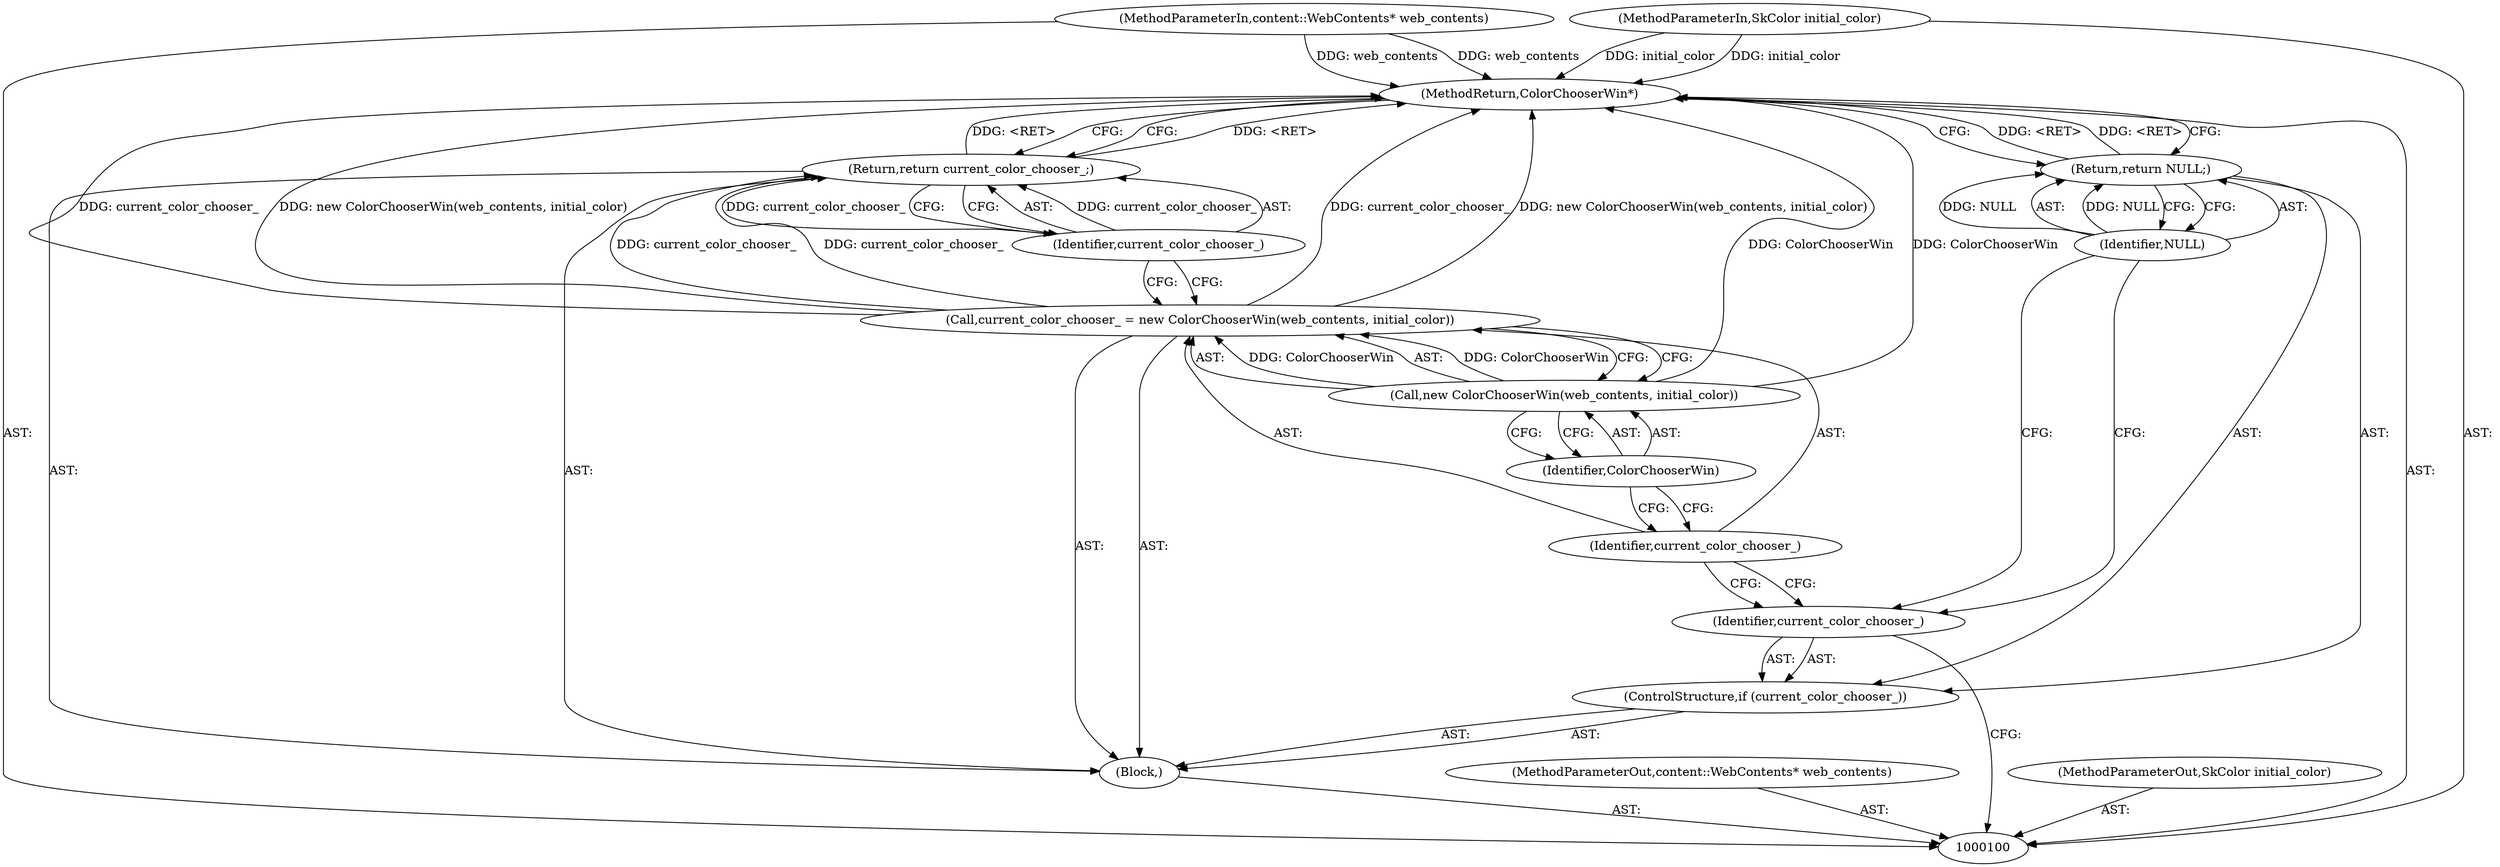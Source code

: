 digraph "0_Chrome_820957a3386e960334be3b93b48636e749d38ea3" {
"1000114" [label="(MethodReturn,ColorChooserWin*)"];
"1000101" [label="(MethodParameterIn,content::WebContents* web_contents)"];
"1000130" [label="(MethodParameterOut,content::WebContents* web_contents)"];
"1000102" [label="(MethodParameterIn,SkColor initial_color)"];
"1000131" [label="(MethodParameterOut,SkColor initial_color)"];
"1000103" [label="(Block,)"];
"1000104" [label="(ControlStructure,if (current_color_chooser_))"];
"1000105" [label="(Identifier,current_color_chooser_)"];
"1000107" [label="(Identifier,NULL)"];
"1000106" [label="(Return,return NULL;)"];
"1000108" [label="(Call,current_color_chooser_ = new ColorChooserWin(web_contents, initial_color))"];
"1000109" [label="(Identifier,current_color_chooser_)"];
"1000110" [label="(Call,new ColorChooserWin(web_contents, initial_color))"];
"1000111" [label="(Identifier,ColorChooserWin)"];
"1000113" [label="(Identifier,current_color_chooser_)"];
"1000112" [label="(Return,return current_color_chooser_;)"];
"1000114" -> "1000100"  [label="AST: "];
"1000114" -> "1000106"  [label="CFG: "];
"1000114" -> "1000112"  [label="CFG: "];
"1000112" -> "1000114"  [label="DDG: <RET>"];
"1000106" -> "1000114"  [label="DDG: <RET>"];
"1000102" -> "1000114"  [label="DDG: initial_color"];
"1000110" -> "1000114"  [label="DDG: ColorChooserWin"];
"1000108" -> "1000114"  [label="DDG: current_color_chooser_"];
"1000108" -> "1000114"  [label="DDG: new ColorChooserWin(web_contents, initial_color)"];
"1000101" -> "1000114"  [label="DDG: web_contents"];
"1000101" -> "1000100"  [label="AST: "];
"1000101" -> "1000114"  [label="DDG: web_contents"];
"1000130" -> "1000100"  [label="AST: "];
"1000102" -> "1000100"  [label="AST: "];
"1000102" -> "1000114"  [label="DDG: initial_color"];
"1000131" -> "1000100"  [label="AST: "];
"1000103" -> "1000100"  [label="AST: "];
"1000104" -> "1000103"  [label="AST: "];
"1000108" -> "1000103"  [label="AST: "];
"1000112" -> "1000103"  [label="AST: "];
"1000104" -> "1000103"  [label="AST: "];
"1000105" -> "1000104"  [label="AST: "];
"1000106" -> "1000104"  [label="AST: "];
"1000105" -> "1000104"  [label="AST: "];
"1000105" -> "1000100"  [label="CFG: "];
"1000107" -> "1000105"  [label="CFG: "];
"1000109" -> "1000105"  [label="CFG: "];
"1000107" -> "1000106"  [label="AST: "];
"1000107" -> "1000105"  [label="CFG: "];
"1000106" -> "1000107"  [label="CFG: "];
"1000107" -> "1000106"  [label="DDG: NULL"];
"1000106" -> "1000104"  [label="AST: "];
"1000106" -> "1000107"  [label="CFG: "];
"1000107" -> "1000106"  [label="AST: "];
"1000114" -> "1000106"  [label="CFG: "];
"1000106" -> "1000114"  [label="DDG: <RET>"];
"1000107" -> "1000106"  [label="DDG: NULL"];
"1000108" -> "1000103"  [label="AST: "];
"1000108" -> "1000110"  [label="CFG: "];
"1000109" -> "1000108"  [label="AST: "];
"1000110" -> "1000108"  [label="AST: "];
"1000113" -> "1000108"  [label="CFG: "];
"1000108" -> "1000114"  [label="DDG: current_color_chooser_"];
"1000108" -> "1000114"  [label="DDG: new ColorChooserWin(web_contents, initial_color)"];
"1000110" -> "1000108"  [label="DDG: ColorChooserWin"];
"1000108" -> "1000112"  [label="DDG: current_color_chooser_"];
"1000109" -> "1000108"  [label="AST: "];
"1000109" -> "1000105"  [label="CFG: "];
"1000111" -> "1000109"  [label="CFG: "];
"1000110" -> "1000108"  [label="AST: "];
"1000110" -> "1000111"  [label="CFG: "];
"1000111" -> "1000110"  [label="AST: "];
"1000108" -> "1000110"  [label="CFG: "];
"1000110" -> "1000114"  [label="DDG: ColorChooserWin"];
"1000110" -> "1000108"  [label="DDG: ColorChooserWin"];
"1000111" -> "1000110"  [label="AST: "];
"1000111" -> "1000109"  [label="CFG: "];
"1000110" -> "1000111"  [label="CFG: "];
"1000113" -> "1000112"  [label="AST: "];
"1000113" -> "1000108"  [label="CFG: "];
"1000112" -> "1000113"  [label="CFG: "];
"1000113" -> "1000112"  [label="DDG: current_color_chooser_"];
"1000112" -> "1000103"  [label="AST: "];
"1000112" -> "1000113"  [label="CFG: "];
"1000113" -> "1000112"  [label="AST: "];
"1000114" -> "1000112"  [label="CFG: "];
"1000112" -> "1000114"  [label="DDG: <RET>"];
"1000113" -> "1000112"  [label="DDG: current_color_chooser_"];
"1000108" -> "1000112"  [label="DDG: current_color_chooser_"];
}

